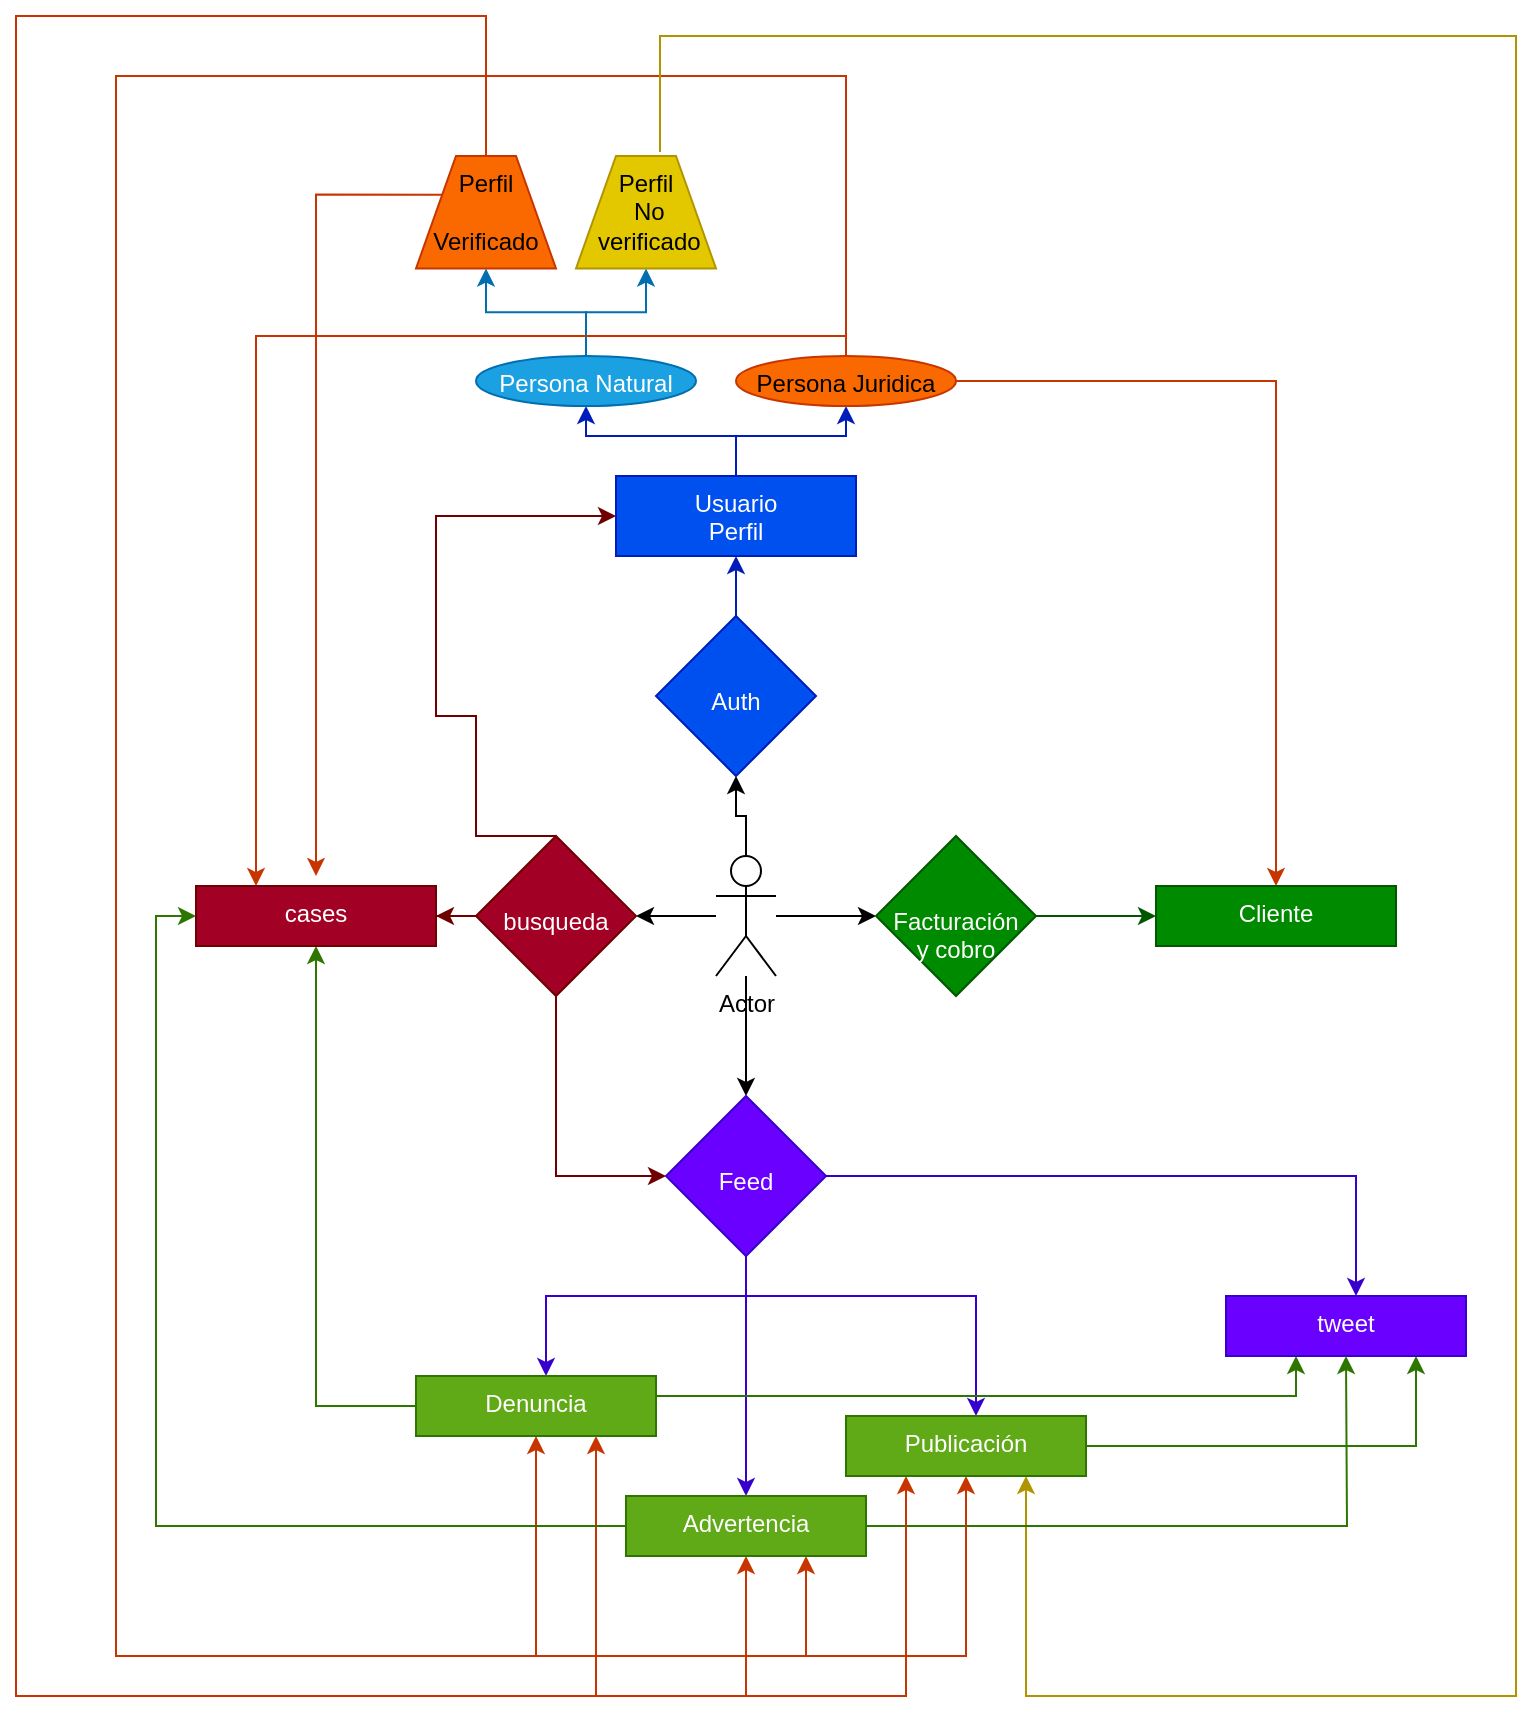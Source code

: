 <mxfile version="15.2.9" type="github" pages="2">
  <diagram id="5oOMixemAcYyNxRf9028" name="Page-1">
    <mxGraphModel dx="862" dy="493" grid="1" gridSize="10" guides="1" tooltips="1" connect="1" arrows="1" fold="1" page="1" pageScale="1" pageWidth="827" pageHeight="1169" math="0" shadow="0">
      <root>
        <mxCell id="0" />
        <mxCell id="1" parent="0" />
        <mxCell id="1E3HQ-2c2g0oVXH8oyEr-17" value="" style="edgeStyle=orthogonalEdgeStyle;rounded=0;orthogonalLoop=1;jettySize=auto;html=1;" edge="1" parent="1" source="1E3HQ-2c2g0oVXH8oyEr-3" target="1E3HQ-2c2g0oVXH8oyEr-16">
          <mxGeometry relative="1" as="geometry" />
        </mxCell>
        <mxCell id="1E3HQ-2c2g0oVXH8oyEr-19" value="" style="edgeStyle=orthogonalEdgeStyle;rounded=0;orthogonalLoop=1;jettySize=auto;html=1;" edge="1" parent="1" source="1E3HQ-2c2g0oVXH8oyEr-3" target="1E3HQ-2c2g0oVXH8oyEr-18">
          <mxGeometry relative="1" as="geometry" />
        </mxCell>
        <mxCell id="1E3HQ-2c2g0oVXH8oyEr-23" value="" style="edgeStyle=orthogonalEdgeStyle;rounded=0;orthogonalLoop=1;jettySize=auto;html=1;" edge="1" parent="1" source="1E3HQ-2c2g0oVXH8oyEr-3" target="1E3HQ-2c2g0oVXH8oyEr-22">
          <mxGeometry relative="1" as="geometry" />
        </mxCell>
        <mxCell id="1E3HQ-2c2g0oVXH8oyEr-43" value="" style="edgeStyle=orthogonalEdgeStyle;rounded=0;orthogonalLoop=1;jettySize=auto;html=1;" edge="1" parent="1" source="1E3HQ-2c2g0oVXH8oyEr-3" target="1E3HQ-2c2g0oVXH8oyEr-42">
          <mxGeometry relative="1" as="geometry" />
        </mxCell>
        <object label="Actor" id="1E3HQ-2c2g0oVXH8oyEr-3">
          <mxCell style="shape=umlActor;verticalLabelPosition=bottom;verticalAlign=top;html=1;" vertex="1" parent="1">
            <mxGeometry x="380" y="550" width="30" height="60" as="geometry" />
          </mxCell>
        </object>
        <mxCell id="1E3HQ-2c2g0oVXH8oyEr-47" value="" style="edgeStyle=orthogonalEdgeStyle;rounded=0;orthogonalLoop=1;jettySize=auto;html=1;fillColor=#6a00ff;strokeColor=#3700CC;" edge="1" parent="1" source="1E3HQ-2c2g0oVXH8oyEr-16" target="1E3HQ-2c2g0oVXH8oyEr-46">
          <mxGeometry relative="1" as="geometry">
            <Array as="points">
              <mxPoint x="700" y="710" />
            </Array>
          </mxGeometry>
        </mxCell>
        <mxCell id="1E3HQ-2c2g0oVXH8oyEr-53" value="" style="edgeStyle=orthogonalEdgeStyle;rounded=0;orthogonalLoop=1;jettySize=auto;html=1;fillColor=#6a00ff;strokeColor=#3700CC;" edge="1" parent="1" source="1E3HQ-2c2g0oVXH8oyEr-16" target="1E3HQ-2c2g0oVXH8oyEr-52">
          <mxGeometry relative="1" as="geometry" />
        </mxCell>
        <mxCell id="1E3HQ-2c2g0oVXH8oyEr-55" value="" style="edgeStyle=orthogonalEdgeStyle;rounded=0;orthogonalLoop=1;jettySize=auto;html=1;fillColor=#6a00ff;strokeColor=#3700CC;" edge="1" parent="1" source="1E3HQ-2c2g0oVXH8oyEr-16" target="1E3HQ-2c2g0oVXH8oyEr-54">
          <mxGeometry relative="1" as="geometry">
            <Array as="points">
              <mxPoint x="395" y="770" />
              <mxPoint x="295" y="770" />
            </Array>
          </mxGeometry>
        </mxCell>
        <mxCell id="1E3HQ-2c2g0oVXH8oyEr-68" value="" style="edgeStyle=orthogonalEdgeStyle;rounded=0;orthogonalLoop=1;jettySize=auto;html=1;fillColor=#6a00ff;strokeColor=#3700CC;" edge="1" parent="1" source="1E3HQ-2c2g0oVXH8oyEr-16" target="1E3HQ-2c2g0oVXH8oyEr-67">
          <mxGeometry relative="1" as="geometry">
            <Array as="points">
              <mxPoint x="395" y="770" />
              <mxPoint x="510" y="770" />
            </Array>
          </mxGeometry>
        </mxCell>
        <mxCell id="1E3HQ-2c2g0oVXH8oyEr-16" value="&lt;br&gt;&lt;br&gt;Feed" style="rhombus;whiteSpace=wrap;html=1;verticalAlign=top;fillColor=#6a00ff;strokeColor=#3700CC;fontColor=#ffffff;" vertex="1" parent="1">
          <mxGeometry x="355" y="670" width="80" height="80" as="geometry" />
        </mxCell>
        <mxCell id="1E3HQ-2c2g0oVXH8oyEr-26" value="" style="edgeStyle=orthogonalEdgeStyle;rounded=0;orthogonalLoop=1;jettySize=auto;html=1;fillColor=#0050ef;strokeColor=#001DBC;" edge="1" parent="1" source="1E3HQ-2c2g0oVXH8oyEr-18" target="1E3HQ-2c2g0oVXH8oyEr-25">
          <mxGeometry relative="1" as="geometry" />
        </mxCell>
        <mxCell id="1E3HQ-2c2g0oVXH8oyEr-18" value="&lt;br&gt;&lt;br&gt;Auth" style="rhombus;whiteSpace=wrap;html=1;verticalAlign=top;fillColor=#0050ef;strokeColor=#001DBC;fontColor=#ffffff;" vertex="1" parent="1">
          <mxGeometry x="350" y="430" width="80" height="80" as="geometry" />
        </mxCell>
        <mxCell id="1E3HQ-2c2g0oVXH8oyEr-49" value="" style="edgeStyle=orthogonalEdgeStyle;rounded=0;orthogonalLoop=1;jettySize=auto;html=1;entryX=0;entryY=0.5;entryDx=0;entryDy=0;fillColor=#a20025;strokeColor=#6F0000;" edge="1" parent="1" source="1E3HQ-2c2g0oVXH8oyEr-22" target="1E3HQ-2c2g0oVXH8oyEr-16">
          <mxGeometry relative="1" as="geometry">
            <mxPoint x="300" y="710" as="targetPoint" />
            <Array as="points">
              <mxPoint x="300" y="710" />
            </Array>
          </mxGeometry>
        </mxCell>
        <mxCell id="1E3HQ-2c2g0oVXH8oyEr-50" value="" style="edgeStyle=orthogonalEdgeStyle;rounded=0;orthogonalLoop=1;jettySize=auto;html=1;entryX=0;entryY=0.5;entryDx=0;entryDy=0;exitX=0.5;exitY=0;exitDx=0;exitDy=0;fillColor=#a20025;strokeColor=#6F0000;" edge="1" parent="1" source="1E3HQ-2c2g0oVXH8oyEr-22" target="1E3HQ-2c2g0oVXH8oyEr-25">
          <mxGeometry relative="1" as="geometry">
            <mxPoint x="300" y="530" as="sourcePoint" />
            <Array as="points">
              <mxPoint x="260" y="540" />
              <mxPoint x="260" y="480" />
              <mxPoint x="240" y="480" />
              <mxPoint x="240" y="380" />
            </Array>
          </mxGeometry>
        </mxCell>
        <mxCell id="1E3HQ-2c2g0oVXH8oyEr-57" value="" style="edgeStyle=orthogonalEdgeStyle;rounded=0;orthogonalLoop=1;jettySize=auto;html=1;fillColor=#a20025;strokeColor=#6F0000;" edge="1" parent="1" source="1E3HQ-2c2g0oVXH8oyEr-22" target="1E3HQ-2c2g0oVXH8oyEr-56">
          <mxGeometry relative="1" as="geometry" />
        </mxCell>
        <mxCell id="1E3HQ-2c2g0oVXH8oyEr-22" value="&lt;br&gt;&lt;br&gt;busqueda" style="rhombus;whiteSpace=wrap;html=1;verticalAlign=top;fillColor=#a20025;strokeColor=#6F0000;fontColor=#ffffff;" vertex="1" parent="1">
          <mxGeometry x="260" y="540" width="80" height="80" as="geometry" />
        </mxCell>
        <mxCell id="1E3HQ-2c2g0oVXH8oyEr-30" value="" style="edgeStyle=orthogonalEdgeStyle;rounded=0;orthogonalLoop=1;jettySize=auto;html=1;fillColor=#0050ef;strokeColor=#001DBC;" edge="1" parent="1" source="1E3HQ-2c2g0oVXH8oyEr-25" target="1E3HQ-2c2g0oVXH8oyEr-29">
          <mxGeometry relative="1" as="geometry" />
        </mxCell>
        <mxCell id="1E3HQ-2c2g0oVXH8oyEr-32" value="" style="edgeStyle=orthogonalEdgeStyle;rounded=0;orthogonalLoop=1;jettySize=auto;html=1;fillColor=#0050ef;strokeColor=#001DBC;" edge="1" parent="1" source="1E3HQ-2c2g0oVXH8oyEr-25" target="1E3HQ-2c2g0oVXH8oyEr-31">
          <mxGeometry relative="1" as="geometry" />
        </mxCell>
        <mxCell id="1E3HQ-2c2g0oVXH8oyEr-25" value="Usuario&lt;br&gt;Perfil" style="whiteSpace=wrap;html=1;verticalAlign=top;fillColor=#0050ef;strokeColor=#001DBC;fontColor=#ffffff;" vertex="1" parent="1">
          <mxGeometry x="330" y="360" width="120" height="40" as="geometry" />
        </mxCell>
        <mxCell id="1E3HQ-2c2g0oVXH8oyEr-38" value="" style="edgeStyle=orthogonalEdgeStyle;rounded=0;orthogonalLoop=1;jettySize=auto;html=1;fillColor=#1ba1e2;strokeColor=#006EAF;" edge="1" parent="1" source="1E3HQ-2c2g0oVXH8oyEr-29" target="1E3HQ-2c2g0oVXH8oyEr-37">
          <mxGeometry relative="1" as="geometry" />
        </mxCell>
        <mxCell id="1E3HQ-2c2g0oVXH8oyEr-41" value="" style="edgeStyle=orthogonalEdgeStyle;rounded=0;orthogonalLoop=1;jettySize=auto;html=1;fillColor=#1ba1e2;strokeColor=#006EAF;" edge="1" parent="1" source="1E3HQ-2c2g0oVXH8oyEr-29" target="1E3HQ-2c2g0oVXH8oyEr-40">
          <mxGeometry relative="1" as="geometry" />
        </mxCell>
        <mxCell id="1E3HQ-2c2g0oVXH8oyEr-61" style="edgeStyle=orthogonalEdgeStyle;rounded=0;orthogonalLoop=1;jettySize=auto;html=1;fillColor=#fa6800;strokeColor=#C73500;exitX=0;exitY=0.25;exitDx=0;exitDy=0;" edge="1" parent="1" source="1E3HQ-2c2g0oVXH8oyEr-37">
          <mxGeometry relative="1" as="geometry">
            <mxPoint x="180" y="560" as="targetPoint" />
            <Array as="points">
              <mxPoint x="180" y="219" />
            </Array>
          </mxGeometry>
        </mxCell>
        <mxCell id="1E3HQ-2c2g0oVXH8oyEr-29" value="Persona Natural" style="ellipse;whiteSpace=wrap;html=1;verticalAlign=top;fillColor=#1ba1e2;strokeColor=#006EAF;fontColor=#ffffff;" vertex="1" parent="1">
          <mxGeometry x="260" y="300" width="110" height="25" as="geometry" />
        </mxCell>
        <mxCell id="1E3HQ-2c2g0oVXH8oyEr-62" style="edgeStyle=orthogonalEdgeStyle;rounded=0;orthogonalLoop=1;jettySize=auto;html=1;fillColor=#fa6800;strokeColor=#C73500;entryX=0.25;entryY=0;entryDx=0;entryDy=0;" edge="1" parent="1" source="1E3HQ-2c2g0oVXH8oyEr-31" target="1E3HQ-2c2g0oVXH8oyEr-56">
          <mxGeometry relative="1" as="geometry">
            <mxPoint x="180" y="560" as="targetPoint" />
            <Array as="points">
              <mxPoint x="445" y="290" />
              <mxPoint x="150" y="290" />
            </Array>
          </mxGeometry>
        </mxCell>
        <mxCell id="1E3HQ-2c2g0oVXH8oyEr-72" style="edgeStyle=orthogonalEdgeStyle;rounded=0;orthogonalLoop=1;jettySize=auto;html=1;fillColor=#fa6800;strokeColor=#C73500;" edge="1" parent="1" source="1E3HQ-2c2g0oVXH8oyEr-31">
          <mxGeometry relative="1" as="geometry">
            <mxPoint x="290" y="840" as="targetPoint" />
            <Array as="points">
              <mxPoint x="445" y="160" />
              <mxPoint x="80" y="160" />
              <mxPoint x="80" y="950" />
              <mxPoint x="290" y="950" />
              <mxPoint x="290" y="843" />
            </Array>
          </mxGeometry>
        </mxCell>
        <mxCell id="1E3HQ-2c2g0oVXH8oyEr-31" value="Persona Juridica" style="ellipse;whiteSpace=wrap;html=1;verticalAlign=top;fillColor=#fa6800;strokeColor=#C73500;fontColor=#000000;" vertex="1" parent="1">
          <mxGeometry x="390" y="300" width="110" height="25" as="geometry" />
        </mxCell>
        <mxCell id="1E3HQ-2c2g0oVXH8oyEr-45" value="" style="edgeStyle=orthogonalEdgeStyle;rounded=0;orthogonalLoop=1;jettySize=auto;html=1;fillColor=#fa6800;strokeColor=#C73500;entryX=0.75;entryY=1;entryDx=0;entryDy=0;" edge="1" parent="1" source="1E3HQ-2c2g0oVXH8oyEr-37" target="1E3HQ-2c2g0oVXH8oyEr-54">
          <mxGeometry relative="1" as="geometry">
            <mxPoint x="300" y="880" as="targetPoint" />
            <Array as="points">
              <mxPoint x="265" y="130" />
              <mxPoint x="30" y="130" />
              <mxPoint x="30" y="970" />
              <mxPoint x="320" y="970" />
            </Array>
          </mxGeometry>
        </mxCell>
        <mxCell id="1E3HQ-2c2g0oVXH8oyEr-37" value="Perfil &lt;br&gt;&lt;br&gt;Verificado" style="shape=trapezoid;perimeter=trapezoidPerimeter;whiteSpace=wrap;html=1;fixedSize=1;verticalAlign=top;fillColor=#fa6800;strokeColor=#C73500;fontColor=#000000;" vertex="1" parent="1">
          <mxGeometry x="230" y="200" width="70" height="56.25" as="geometry" />
        </mxCell>
        <mxCell id="1E3HQ-2c2g0oVXH8oyEr-77" style="edgeStyle=orthogonalEdgeStyle;rounded=0;orthogonalLoop=1;jettySize=auto;html=1;strokeColor=#B09500;fillColor=#e3c800;entryX=0.75;entryY=1;entryDx=0;entryDy=0;exitX=0.6;exitY=-0.036;exitDx=0;exitDy=0;exitPerimeter=0;" edge="1" parent="1" source="1E3HQ-2c2g0oVXH8oyEr-40" target="1E3HQ-2c2g0oVXH8oyEr-67">
          <mxGeometry relative="1" as="geometry">
            <mxPoint x="530" y="980" as="targetPoint" />
            <Array as="points">
              <mxPoint x="352" y="140" />
              <mxPoint x="780" y="140" />
              <mxPoint x="780" y="970" />
              <mxPoint x="535" y="970" />
            </Array>
          </mxGeometry>
        </mxCell>
        <mxCell id="1E3HQ-2c2g0oVXH8oyEr-40" value="Perfil&lt;br&gt;&amp;nbsp;No&lt;br&gt;&amp;nbsp;verificado" style="shape=trapezoid;perimeter=trapezoidPerimeter;whiteSpace=wrap;html=1;fixedSize=1;verticalAlign=top;fillColor=#e3c800;strokeColor=#B09500;fontColor=#000000;" vertex="1" parent="1">
          <mxGeometry x="310" y="200" width="70" height="56.25" as="geometry" />
        </mxCell>
        <mxCell id="1E3HQ-2c2g0oVXH8oyEr-64" value="" style="edgeStyle=orthogonalEdgeStyle;rounded=0;orthogonalLoop=1;jettySize=auto;html=1;fillColor=#008a00;strokeColor=#005700;" edge="1" parent="1" source="1E3HQ-2c2g0oVXH8oyEr-42" target="1E3HQ-2c2g0oVXH8oyEr-63">
          <mxGeometry relative="1" as="geometry" />
        </mxCell>
        <mxCell id="1E3HQ-2c2g0oVXH8oyEr-42" value="&lt;br&gt;&lt;br&gt;Facturación&lt;br&gt;y cobro" style="rhombus;whiteSpace=wrap;html=1;verticalAlign=top;fillColor=#008a00;strokeColor=#005700;fontColor=#ffffff;" vertex="1" parent="1">
          <mxGeometry x="460" y="540" width="80" height="80" as="geometry" />
        </mxCell>
        <mxCell id="1E3HQ-2c2g0oVXH8oyEr-46" value="tweet" style="whiteSpace=wrap;html=1;verticalAlign=top;fillColor=#6a00ff;strokeColor=#3700CC;fontColor=#ffffff;" vertex="1" parent="1">
          <mxGeometry x="635" y="770" width="120" height="30" as="geometry" />
        </mxCell>
        <mxCell id="1E3HQ-2c2g0oVXH8oyEr-60" style="edgeStyle=orthogonalEdgeStyle;rounded=0;orthogonalLoop=1;jettySize=auto;html=1;entryX=0;entryY=0.5;entryDx=0;entryDy=0;fillColor=#60a917;strokeColor=#2D7600;" edge="1" parent="1" source="1E3HQ-2c2g0oVXH8oyEr-52" target="1E3HQ-2c2g0oVXH8oyEr-56">
          <mxGeometry relative="1" as="geometry" />
        </mxCell>
        <mxCell id="1E3HQ-2c2g0oVXH8oyEr-71" style="edgeStyle=orthogonalEdgeStyle;rounded=0;orthogonalLoop=1;jettySize=auto;html=1;fillColor=#60a917;strokeColor=#2D7600;" edge="1" parent="1" source="1E3HQ-2c2g0oVXH8oyEr-52">
          <mxGeometry relative="1" as="geometry">
            <mxPoint x="695" y="800" as="targetPoint" />
          </mxGeometry>
        </mxCell>
        <mxCell id="1E3HQ-2c2g0oVXH8oyEr-73" style="edgeStyle=orthogonalEdgeStyle;rounded=0;orthogonalLoop=1;jettySize=auto;html=1;strokeColor=#C73500;entryX=0.5;entryY=1;entryDx=0;entryDy=0;fillColor=#fa6800;" edge="1" parent="1" target="1E3HQ-2c2g0oVXH8oyEr-52">
          <mxGeometry relative="1" as="geometry">
            <mxPoint x="395" y="890" as="targetPoint" />
            <mxPoint x="290" y="970" as="sourcePoint" />
            <Array as="points">
              <mxPoint x="395" y="970" />
            </Array>
          </mxGeometry>
        </mxCell>
        <mxCell id="1E3HQ-2c2g0oVXH8oyEr-74" style="edgeStyle=orthogonalEdgeStyle;rounded=0;orthogonalLoop=1;jettySize=auto;html=1;strokeColor=#C73500;entryX=0.75;entryY=1;entryDx=0;entryDy=0;fillColor=#fa6800;" edge="1" parent="1" target="1E3HQ-2c2g0oVXH8oyEr-52">
          <mxGeometry relative="1" as="geometry">
            <mxPoint x="390" y="890" as="targetPoint" />
            <mxPoint x="285" y="950" as="sourcePoint" />
            <Array as="points">
              <mxPoint x="425" y="950" />
            </Array>
          </mxGeometry>
        </mxCell>
        <mxCell id="1E3HQ-2c2g0oVXH8oyEr-75" style="edgeStyle=orthogonalEdgeStyle;rounded=0;orthogonalLoop=1;jettySize=auto;html=1;strokeColor=#C73500;entryX=0.5;entryY=1;entryDx=0;entryDy=0;fillColor=#fa6800;" edge="1" parent="1" target="1E3HQ-2c2g0oVXH8oyEr-67">
          <mxGeometry relative="1" as="geometry">
            <mxPoint x="530" y="990" as="targetPoint" />
            <mxPoint x="360" y="950" as="sourcePoint" />
            <Array as="points">
              <mxPoint x="505" y="950" />
            </Array>
          </mxGeometry>
        </mxCell>
        <mxCell id="1E3HQ-2c2g0oVXH8oyEr-52" value="Advertencia" style="whiteSpace=wrap;html=1;verticalAlign=top;fillColor=#60a917;strokeColor=#2D7600;fontColor=#ffffff;" vertex="1" parent="1">
          <mxGeometry x="335" y="870" width="120" height="30" as="geometry" />
        </mxCell>
        <mxCell id="1E3HQ-2c2g0oVXH8oyEr-58" style="edgeStyle=orthogonalEdgeStyle;rounded=0;orthogonalLoop=1;jettySize=auto;html=1;entryX=0.5;entryY=1;entryDx=0;entryDy=0;fillColor=#60a917;strokeColor=#2D7600;" edge="1" parent="1" source="1E3HQ-2c2g0oVXH8oyEr-54" target="1E3HQ-2c2g0oVXH8oyEr-56">
          <mxGeometry relative="1" as="geometry">
            <Array as="points">
              <mxPoint x="180" y="825" />
            </Array>
          </mxGeometry>
        </mxCell>
        <mxCell id="1E3HQ-2c2g0oVXH8oyEr-69" style="edgeStyle=orthogonalEdgeStyle;rounded=0;orthogonalLoop=1;jettySize=auto;html=1;fillColor=#60a917;strokeColor=#2D7600;" edge="1" parent="1" source="1E3HQ-2c2g0oVXH8oyEr-54">
          <mxGeometry relative="1" as="geometry">
            <mxPoint x="670" y="800" as="targetPoint" />
            <Array as="points">
              <mxPoint x="670" y="820" />
              <mxPoint x="670" y="800" />
            </Array>
          </mxGeometry>
        </mxCell>
        <mxCell id="1E3HQ-2c2g0oVXH8oyEr-54" value="Denuncia" style="whiteSpace=wrap;html=1;verticalAlign=top;fillColor=#60a917;strokeColor=#2D7600;fontColor=#ffffff;" vertex="1" parent="1">
          <mxGeometry x="230" y="810" width="120" height="30" as="geometry" />
        </mxCell>
        <mxCell id="1E3HQ-2c2g0oVXH8oyEr-56" value="cases" style="whiteSpace=wrap;html=1;verticalAlign=top;fillColor=#a20025;strokeColor=#6F0000;fontColor=#ffffff;" vertex="1" parent="1">
          <mxGeometry x="120" y="565" width="120" height="30" as="geometry" />
        </mxCell>
        <mxCell id="1E3HQ-2c2g0oVXH8oyEr-65" style="edgeStyle=orthogonalEdgeStyle;rounded=0;orthogonalLoop=1;jettySize=auto;html=1;entryX=0.5;entryY=0;entryDx=0;entryDy=0;fillColor=#fa6800;strokeColor=#C73500;exitX=1;exitY=0.5;exitDx=0;exitDy=0;" edge="1" parent="1" source="1E3HQ-2c2g0oVXH8oyEr-31" target="1E3HQ-2c2g0oVXH8oyEr-63">
          <mxGeometry relative="1" as="geometry">
            <Array as="points">
              <mxPoint x="660" y="313" />
            </Array>
          </mxGeometry>
        </mxCell>
        <mxCell id="1E3HQ-2c2g0oVXH8oyEr-63" value="Cliente" style="whiteSpace=wrap;html=1;verticalAlign=top;fillColor=#008a00;strokeColor=#005700;fontColor=#ffffff;" vertex="1" parent="1">
          <mxGeometry x="600" y="565" width="120" height="30" as="geometry" />
        </mxCell>
        <mxCell id="1E3HQ-2c2g0oVXH8oyEr-70" style="edgeStyle=orthogonalEdgeStyle;rounded=0;orthogonalLoop=1;jettySize=auto;html=1;fillColor=#60a917;strokeColor=#2D7600;" edge="1" parent="1" source="1E3HQ-2c2g0oVXH8oyEr-67">
          <mxGeometry relative="1" as="geometry">
            <mxPoint x="730" y="800" as="targetPoint" />
            <Array as="points">
              <mxPoint x="730" y="845" />
            </Array>
          </mxGeometry>
        </mxCell>
        <mxCell id="1E3HQ-2c2g0oVXH8oyEr-76" style="edgeStyle=orthogonalEdgeStyle;rounded=0;orthogonalLoop=1;jettySize=auto;html=1;strokeColor=#C73500;entryX=0.25;entryY=1;entryDx=0;entryDy=0;fillColor=#fa6800;" edge="1" parent="1" target="1E3HQ-2c2g0oVXH8oyEr-67">
          <mxGeometry relative="1" as="geometry">
            <mxPoint x="510" y="920" as="targetPoint" />
            <mxPoint x="385" y="970" as="sourcePoint" />
            <Array as="points">
              <mxPoint x="475" y="970" />
            </Array>
          </mxGeometry>
        </mxCell>
        <mxCell id="1E3HQ-2c2g0oVXH8oyEr-67" value="Publicación" style="whiteSpace=wrap;html=1;verticalAlign=top;fillColor=#60a917;strokeColor=#2D7600;fontColor=#ffffff;" vertex="1" parent="1">
          <mxGeometry x="445" y="830" width="120" height="30" as="geometry" />
        </mxCell>
      </root>
    </mxGraphModel>
  </diagram>
  <diagram id="0mt3rnd6ZD62y-awNAeu" name="Page-2">
    <mxGraphModel dx="862" dy="493" grid="1" gridSize="10" guides="1" tooltips="1" connect="1" arrows="1" fold="1" page="1" pageScale="1" pageWidth="827" pageHeight="1169" math="0" shadow="0">
      <root>
        <mxCell id="_dIy4an5DlyLajwzXSTc-0" />
        <mxCell id="_dIy4an5DlyLajwzXSTc-1" parent="_dIy4an5DlyLajwzXSTc-0" />
        <mxCell id="_dIy4an5DlyLajwzXSTc-4" value="tweet" style="whiteSpace=wrap;html=1;fillColor=#6a00ff;strokeColor=#3700CC;fontColor=#ffffff;" vertex="1" parent="_dIy4an5DlyLajwzXSTc-1">
          <mxGeometry x="264" y="470" width="300" height="60" as="geometry" />
        </mxCell>
        <mxCell id="-urJUaordklZhO4oQ_Pp-0" value="perfil usuario" style="whiteSpace=wrap;html=1;fillColor=#0050ef;strokeColor=#001DBC;fontColor=#ffffff;" vertex="1" parent="_dIy4an5DlyLajwzXSTc-1">
          <mxGeometry x="40" y="50" width="120" height="60" as="geometry" />
        </mxCell>
        <mxCell id="WDPNT99Bljkp1_Y6G-gr-0" value="tweet" style="whiteSpace=wrap;html=1;fillColor=#6a00ff;strokeColor=#3700CC;fontColor=#ffffff;" vertex="1" parent="_dIy4an5DlyLajwzXSTc-1">
          <mxGeometry x="264" y="390" width="300" height="60" as="geometry" />
        </mxCell>
        <mxCell id="WDPNT99Bljkp1_Y6G-gr-1" value="tweet" style="whiteSpace=wrap;html=1;fillColor=#6a00ff;strokeColor=#3700CC;fontColor=#ffffff;" vertex="1" parent="_dIy4an5DlyLajwzXSTc-1">
          <mxGeometry x="264" y="290" width="300" height="60" as="geometry" />
        </mxCell>
        <mxCell id="WDPNT99Bljkp1_Y6G-gr-2" value="tweet" style="whiteSpace=wrap;html=1;fillColor=#6a00ff;strokeColor=#3700CC;fontColor=#ffffff;" vertex="1" parent="_dIy4an5DlyLajwzXSTc-1">
          <mxGeometry x="264" y="570" width="300" height="60" as="geometry" />
        </mxCell>
        <mxCell id="WDPNT99Bljkp1_Y6G-gr-3" value="tweet" style="whiteSpace=wrap;html=1;fillColor=#6a00ff;strokeColor=#3700CC;fontColor=#ffffff;" vertex="1" parent="_dIy4an5DlyLajwzXSTc-1">
          <mxGeometry x="264" y="680" width="300" height="60" as="geometry" />
        </mxCell>
        <mxCell id="WDPNT99Bljkp1_Y6G-gr-4" value="Busqueda" style="whiteSpace=wrap;html=1;fillColor=#a20025;strokeColor=#6F0000;fontColor=#ffffff;" vertex="1" parent="_dIy4an5DlyLajwzXSTc-1">
          <mxGeometry x="340" y="50" width="120" height="60" as="geometry" />
        </mxCell>
        <mxCell id="WDPNT99Bljkp1_Y6G-gr-5" value="publicar" style="whiteSpace=wrap;html=1;fillColor=#60a917;strokeColor=#2D7600;fontColor=#ffffff;" vertex="1" parent="_dIy4an5DlyLajwzXSTc-1">
          <mxGeometry x="260" y="180" width="300" height="60" as="geometry" />
        </mxCell>
      </root>
    </mxGraphModel>
  </diagram>
</mxfile>
